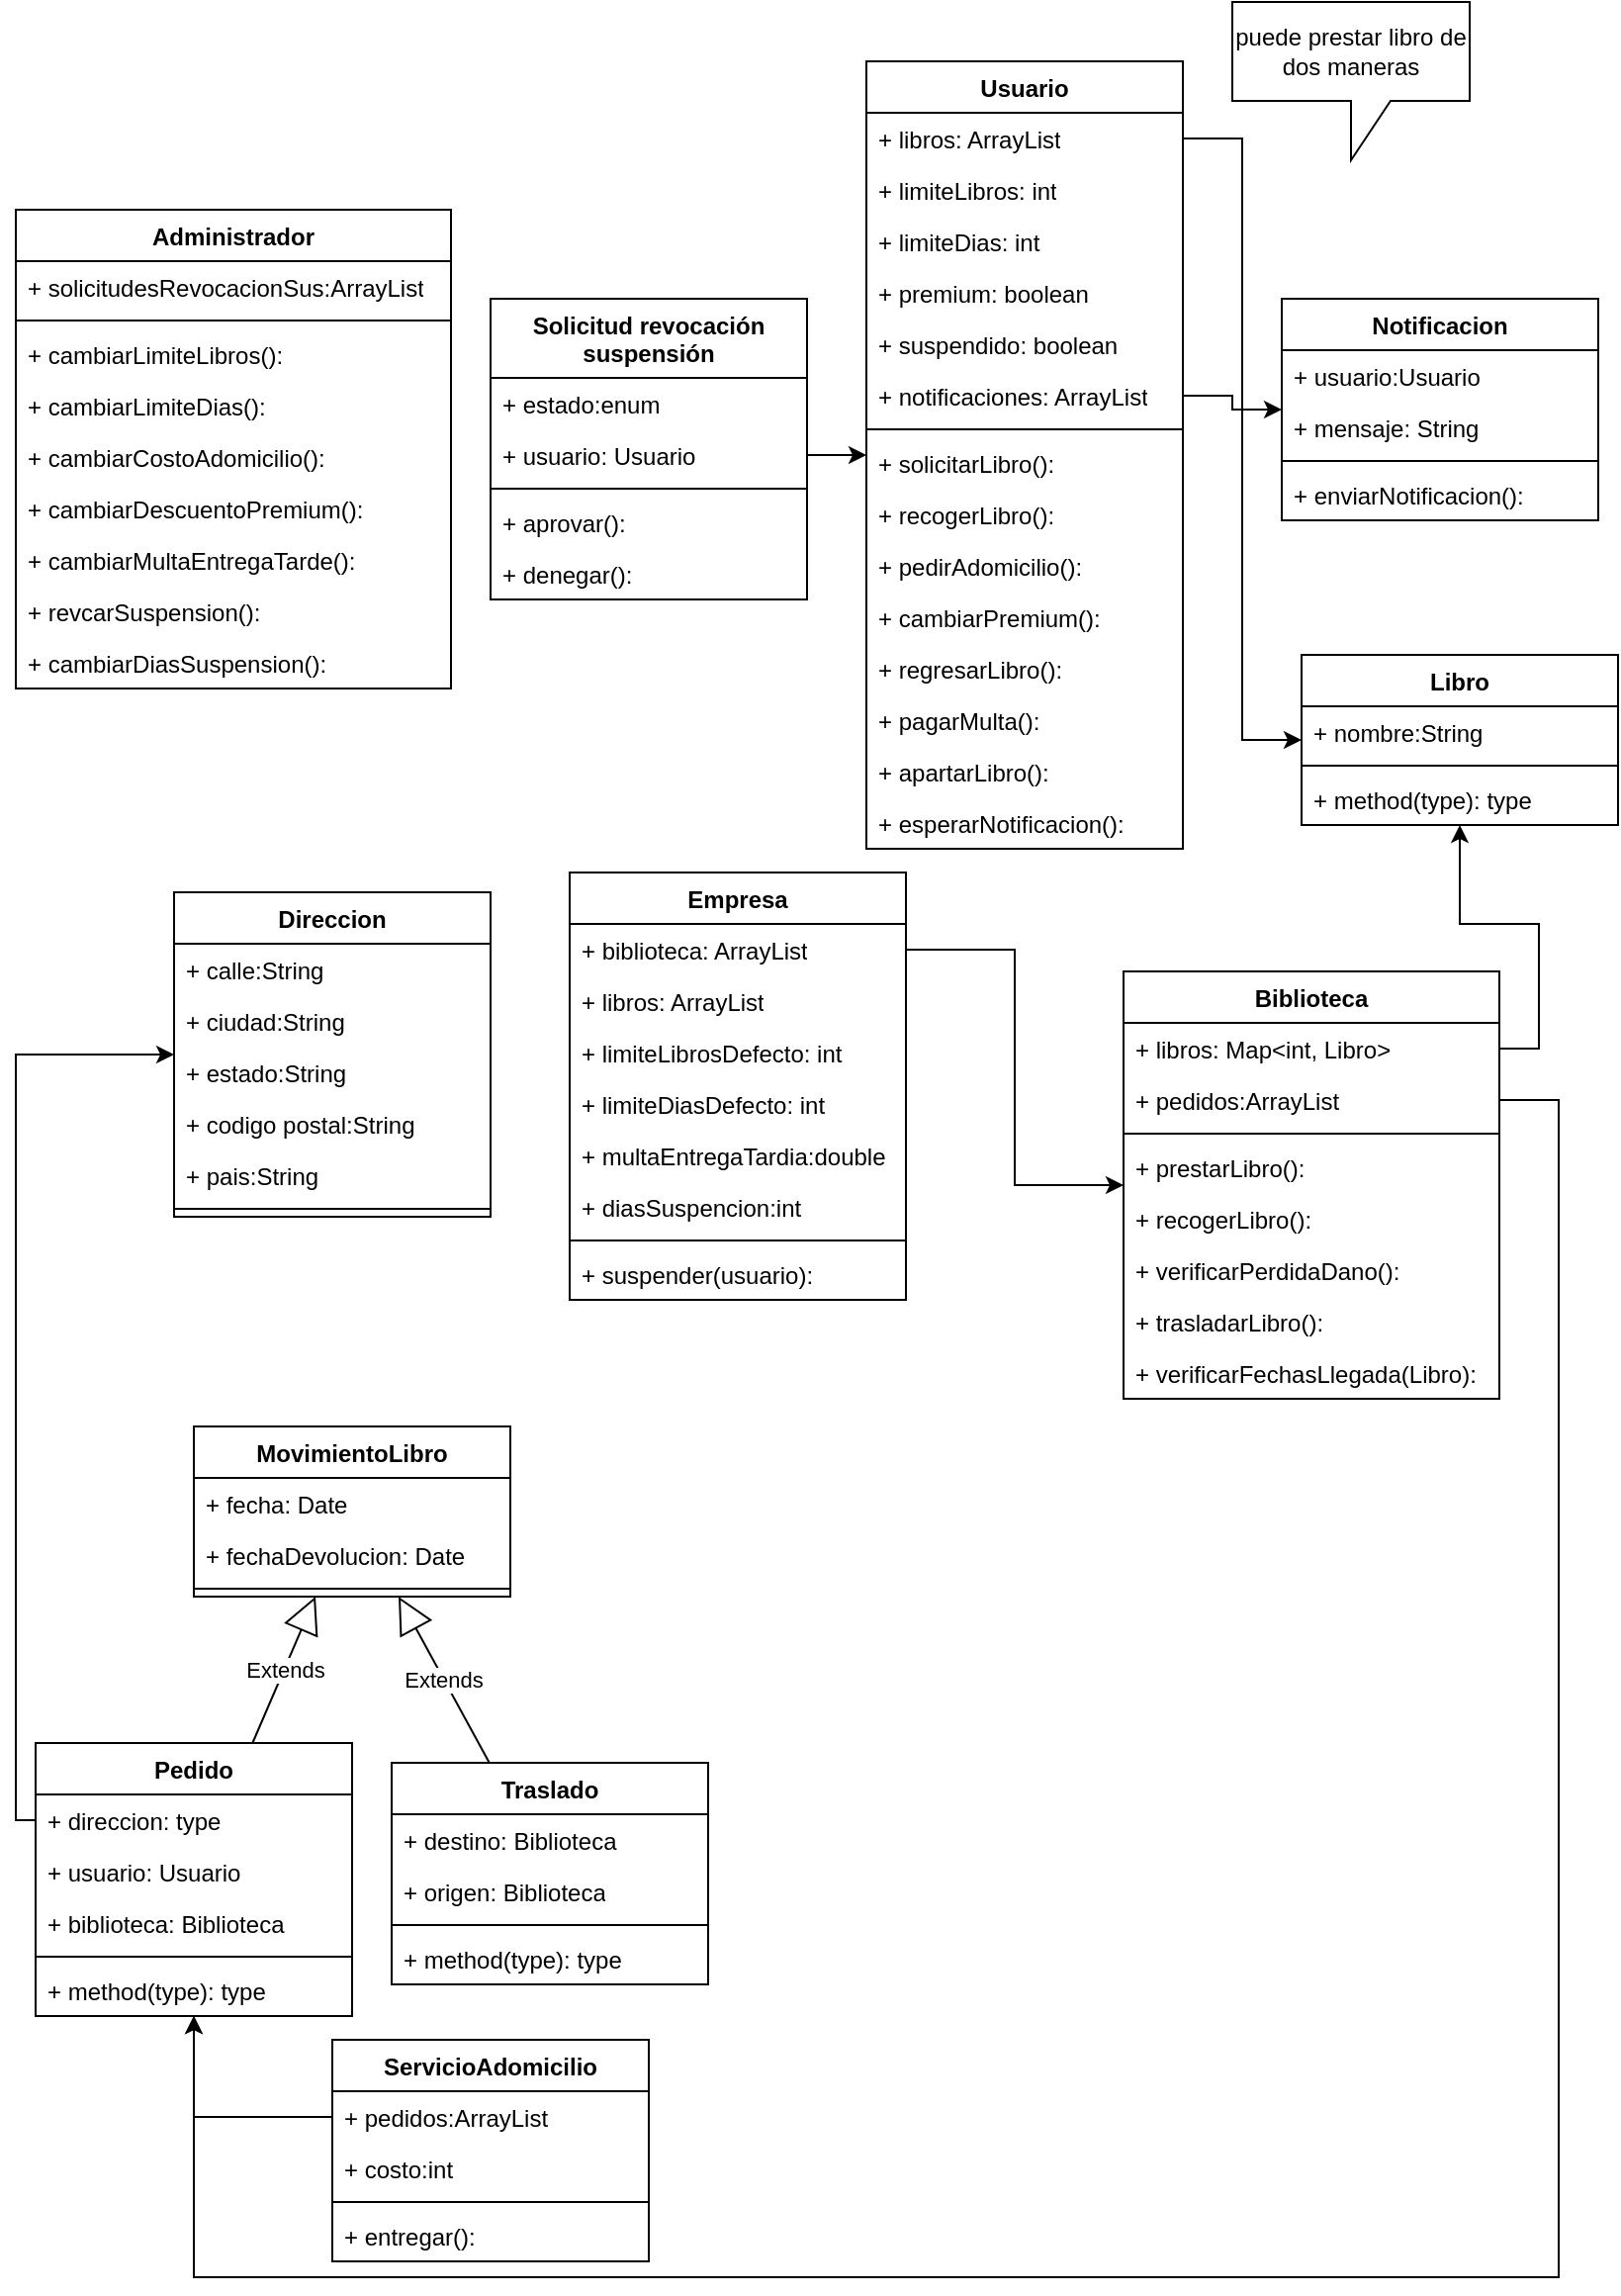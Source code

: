 <mxfile version="21.6.9">
  <diagram name="Página-1" id="fH61gIxlcZp9f36XCFdk">
    <mxGraphModel dx="1658" dy="893" grid="1" gridSize="10" guides="1" tooltips="1" connect="1" arrows="1" fold="1" page="1" pageScale="1" pageWidth="827" pageHeight="1169" math="0" shadow="0">
      <root>
        <mxCell id="0" />
        <mxCell id="1" parent="0" />
        <mxCell id="b08-fcYMN0dbl4pxWNNx-1" value="Biblioteca" style="swimlane;fontStyle=1;align=center;verticalAlign=top;childLayout=stackLayout;horizontal=1;startSize=26;horizontalStack=0;resizeParent=1;resizeParentMax=0;resizeLast=0;collapsible=1;marginBottom=0;whiteSpace=wrap;html=1;" parent="1" vertex="1">
          <mxGeometry x="570" y="500" width="190" height="216" as="geometry" />
        </mxCell>
        <mxCell id="b08-fcYMN0dbl4pxWNNx-2" value="+ libros: Map&amp;lt;int, Libro&amp;gt;" style="text;strokeColor=none;fillColor=none;align=left;verticalAlign=top;spacingLeft=4;spacingRight=4;overflow=hidden;rotatable=0;points=[[0,0.5],[1,0.5]];portConstraint=eastwest;whiteSpace=wrap;html=1;" parent="b08-fcYMN0dbl4pxWNNx-1" vertex="1">
          <mxGeometry y="26" width="190" height="26" as="geometry" />
        </mxCell>
        <mxCell id="b08-fcYMN0dbl4pxWNNx-89" value="+ pedidos:ArrayList" style="text;strokeColor=none;fillColor=none;align=left;verticalAlign=top;spacingLeft=4;spacingRight=4;overflow=hidden;rotatable=0;points=[[0,0.5],[1,0.5]];portConstraint=eastwest;whiteSpace=wrap;html=1;" parent="b08-fcYMN0dbl4pxWNNx-1" vertex="1">
          <mxGeometry y="52" width="190" height="26" as="geometry" />
        </mxCell>
        <mxCell id="b08-fcYMN0dbl4pxWNNx-3" value="" style="line;strokeWidth=1;fillColor=none;align=left;verticalAlign=middle;spacingTop=-1;spacingLeft=3;spacingRight=3;rotatable=0;labelPosition=right;points=[];portConstraint=eastwest;strokeColor=inherit;" parent="b08-fcYMN0dbl4pxWNNx-1" vertex="1">
          <mxGeometry y="78" width="190" height="8" as="geometry" />
        </mxCell>
        <mxCell id="b08-fcYMN0dbl4pxWNNx-37" value="+ prestarLibro(): " style="text;strokeColor=none;fillColor=none;align=left;verticalAlign=top;spacingLeft=4;spacingRight=4;overflow=hidden;rotatable=0;points=[[0,0.5],[1,0.5]];portConstraint=eastwest;whiteSpace=wrap;html=1;" parent="b08-fcYMN0dbl4pxWNNx-1" vertex="1">
          <mxGeometry y="86" width="190" height="26" as="geometry" />
        </mxCell>
        <mxCell id="b08-fcYMN0dbl4pxWNNx-73" value="+ recogerLibro(): " style="text;strokeColor=none;fillColor=none;align=left;verticalAlign=top;spacingLeft=4;spacingRight=4;overflow=hidden;rotatable=0;points=[[0,0.5],[1,0.5]];portConstraint=eastwest;whiteSpace=wrap;html=1;" parent="b08-fcYMN0dbl4pxWNNx-1" vertex="1">
          <mxGeometry y="112" width="190" height="26" as="geometry" />
        </mxCell>
        <mxCell id="b08-fcYMN0dbl4pxWNNx-74" value="+ verificarPerdidaDano(): " style="text;strokeColor=none;fillColor=none;align=left;verticalAlign=top;spacingLeft=4;spacingRight=4;overflow=hidden;rotatable=0;points=[[0,0.5],[1,0.5]];portConstraint=eastwest;whiteSpace=wrap;html=1;" parent="b08-fcYMN0dbl4pxWNNx-1" vertex="1">
          <mxGeometry y="138" width="190" height="26" as="geometry" />
        </mxCell>
        <mxCell id="b08-fcYMN0dbl4pxWNNx-80" value="+ trasladarLibro(): " style="text;strokeColor=none;fillColor=none;align=left;verticalAlign=top;spacingLeft=4;spacingRight=4;overflow=hidden;rotatable=0;points=[[0,0.5],[1,0.5]];portConstraint=eastwest;whiteSpace=wrap;html=1;" parent="b08-fcYMN0dbl4pxWNNx-1" vertex="1">
          <mxGeometry y="164" width="190" height="26" as="geometry" />
        </mxCell>
        <mxCell id="b08-fcYMN0dbl4pxWNNx-99" value="+ verificarFechasLlegada(Libro): " style="text;strokeColor=none;fillColor=none;align=left;verticalAlign=top;spacingLeft=4;spacingRight=4;overflow=hidden;rotatable=0;points=[[0,0.5],[1,0.5]];portConstraint=eastwest;whiteSpace=wrap;html=1;" parent="b08-fcYMN0dbl4pxWNNx-1" vertex="1">
          <mxGeometry y="190" width="190" height="26" as="geometry" />
        </mxCell>
        <mxCell id="b08-fcYMN0dbl4pxWNNx-5" value="Libro" style="swimlane;fontStyle=1;align=center;verticalAlign=top;childLayout=stackLayout;horizontal=1;startSize=26;horizontalStack=0;resizeParent=1;resizeParentMax=0;resizeLast=0;collapsible=1;marginBottom=0;whiteSpace=wrap;html=1;" parent="1" vertex="1">
          <mxGeometry x="660" y="340" width="160" height="86" as="geometry" />
        </mxCell>
        <mxCell id="b08-fcYMN0dbl4pxWNNx-6" value="+ nombre:String" style="text;strokeColor=none;fillColor=none;align=left;verticalAlign=top;spacingLeft=4;spacingRight=4;overflow=hidden;rotatable=0;points=[[0,0.5],[1,0.5]];portConstraint=eastwest;whiteSpace=wrap;html=1;" parent="b08-fcYMN0dbl4pxWNNx-5" vertex="1">
          <mxGeometry y="26" width="160" height="26" as="geometry" />
        </mxCell>
        <mxCell id="b08-fcYMN0dbl4pxWNNx-7" value="" style="line;strokeWidth=1;fillColor=none;align=left;verticalAlign=middle;spacingTop=-1;spacingLeft=3;spacingRight=3;rotatable=0;labelPosition=right;points=[];portConstraint=eastwest;strokeColor=inherit;" parent="b08-fcYMN0dbl4pxWNNx-5" vertex="1">
          <mxGeometry y="52" width="160" height="8" as="geometry" />
        </mxCell>
        <mxCell id="b08-fcYMN0dbl4pxWNNx-8" value="+ method(type): type" style="text;strokeColor=none;fillColor=none;align=left;verticalAlign=top;spacingLeft=4;spacingRight=4;overflow=hidden;rotatable=0;points=[[0,0.5],[1,0.5]];portConstraint=eastwest;whiteSpace=wrap;html=1;" parent="b08-fcYMN0dbl4pxWNNx-5" vertex="1">
          <mxGeometry y="60" width="160" height="26" as="geometry" />
        </mxCell>
        <mxCell id="b08-fcYMN0dbl4pxWNNx-9" value="Usuario" style="swimlane;fontStyle=1;align=center;verticalAlign=top;childLayout=stackLayout;horizontal=1;startSize=26;horizontalStack=0;resizeParent=1;resizeParentMax=0;resizeLast=0;collapsible=1;marginBottom=0;whiteSpace=wrap;html=1;" parent="1" vertex="1">
          <mxGeometry x="440" y="40" width="160" height="398" as="geometry" />
        </mxCell>
        <mxCell id="b08-fcYMN0dbl4pxWNNx-31" value="+ libros: ArrayList" style="text;strokeColor=none;fillColor=none;align=left;verticalAlign=top;spacingLeft=4;spacingRight=4;overflow=hidden;rotatable=0;points=[[0,0.5],[1,0.5]];portConstraint=eastwest;whiteSpace=wrap;html=1;" parent="b08-fcYMN0dbl4pxWNNx-9" vertex="1">
          <mxGeometry y="26" width="160" height="26" as="geometry" />
        </mxCell>
        <mxCell id="b08-fcYMN0dbl4pxWNNx-10" value="+ limiteLibros: int" style="text;strokeColor=none;fillColor=none;align=left;verticalAlign=top;spacingLeft=4;spacingRight=4;overflow=hidden;rotatable=0;points=[[0,0.5],[1,0.5]];portConstraint=eastwest;whiteSpace=wrap;html=1;" parent="b08-fcYMN0dbl4pxWNNx-9" vertex="1">
          <mxGeometry y="52" width="160" height="26" as="geometry" />
        </mxCell>
        <mxCell id="b08-fcYMN0dbl4pxWNNx-32" value="+ limiteDias: int" style="text;strokeColor=none;fillColor=none;align=left;verticalAlign=top;spacingLeft=4;spacingRight=4;overflow=hidden;rotatable=0;points=[[0,0.5],[1,0.5]];portConstraint=eastwest;whiteSpace=wrap;html=1;" parent="b08-fcYMN0dbl4pxWNNx-9" vertex="1">
          <mxGeometry y="78" width="160" height="26" as="geometry" />
        </mxCell>
        <mxCell id="b08-fcYMN0dbl4pxWNNx-66" value="+ premium: boolean" style="text;strokeColor=none;fillColor=none;align=left;verticalAlign=top;spacingLeft=4;spacingRight=4;overflow=hidden;rotatable=0;points=[[0,0.5],[1,0.5]];portConstraint=eastwest;whiteSpace=wrap;html=1;" parent="b08-fcYMN0dbl4pxWNNx-9" vertex="1">
          <mxGeometry y="104" width="160" height="26" as="geometry" />
        </mxCell>
        <mxCell id="b08-fcYMN0dbl4pxWNNx-77" value="+ suspendido: boolean" style="text;strokeColor=none;fillColor=none;align=left;verticalAlign=top;spacingLeft=4;spacingRight=4;overflow=hidden;rotatable=0;points=[[0,0.5],[1,0.5]];portConstraint=eastwest;whiteSpace=wrap;html=1;" parent="b08-fcYMN0dbl4pxWNNx-9" vertex="1">
          <mxGeometry y="130" width="160" height="26" as="geometry" />
        </mxCell>
        <mxCell id="b08-fcYMN0dbl4pxWNNx-115" value="+ notificaciones: ArrayList" style="text;strokeColor=none;fillColor=none;align=left;verticalAlign=top;spacingLeft=4;spacingRight=4;overflow=hidden;rotatable=0;points=[[0,0.5],[1,0.5]];portConstraint=eastwest;whiteSpace=wrap;html=1;" parent="b08-fcYMN0dbl4pxWNNx-9" vertex="1">
          <mxGeometry y="156" width="160" height="26" as="geometry" />
        </mxCell>
        <mxCell id="b08-fcYMN0dbl4pxWNNx-11" value="" style="line;strokeWidth=1;fillColor=none;align=left;verticalAlign=middle;spacingTop=-1;spacingLeft=3;spacingRight=3;rotatable=0;labelPosition=right;points=[];portConstraint=eastwest;strokeColor=inherit;" parent="b08-fcYMN0dbl4pxWNNx-9" vertex="1">
          <mxGeometry y="182" width="160" height="8" as="geometry" />
        </mxCell>
        <mxCell id="b08-fcYMN0dbl4pxWNNx-12" value="+ solicitarLibro(): " style="text;strokeColor=none;fillColor=none;align=left;verticalAlign=top;spacingLeft=4;spacingRight=4;overflow=hidden;rotatable=0;points=[[0,0.5],[1,0.5]];portConstraint=eastwest;whiteSpace=wrap;html=1;" parent="b08-fcYMN0dbl4pxWNNx-9" vertex="1">
          <mxGeometry y="190" width="160" height="26" as="geometry" />
        </mxCell>
        <mxCell id="b08-fcYMN0dbl4pxWNNx-46" value="+ recogerLibro(): " style="text;strokeColor=none;fillColor=none;align=left;verticalAlign=top;spacingLeft=4;spacingRight=4;overflow=hidden;rotatable=0;points=[[0,0.5],[1,0.5]];portConstraint=eastwest;whiteSpace=wrap;html=1;" parent="b08-fcYMN0dbl4pxWNNx-9" vertex="1">
          <mxGeometry y="216" width="160" height="26" as="geometry" />
        </mxCell>
        <mxCell id="b08-fcYMN0dbl4pxWNNx-65" value="+ pedirAdomicilio(): " style="text;strokeColor=none;fillColor=none;align=left;verticalAlign=top;spacingLeft=4;spacingRight=4;overflow=hidden;rotatable=0;points=[[0,0.5],[1,0.5]];portConstraint=eastwest;whiteSpace=wrap;html=1;" parent="b08-fcYMN0dbl4pxWNNx-9" vertex="1">
          <mxGeometry y="242" width="160" height="26" as="geometry" />
        </mxCell>
        <mxCell id="b08-fcYMN0dbl4pxWNNx-47" value="+ cambiarPremium(): " style="text;strokeColor=none;fillColor=none;align=left;verticalAlign=top;spacingLeft=4;spacingRight=4;overflow=hidden;rotatable=0;points=[[0,0.5],[1,0.5]];portConstraint=eastwest;whiteSpace=wrap;html=1;" parent="b08-fcYMN0dbl4pxWNNx-9" vertex="1">
          <mxGeometry y="268" width="160" height="26" as="geometry" />
        </mxCell>
        <mxCell id="b08-fcYMN0dbl4pxWNNx-70" value="+ regresarLibro(): " style="text;strokeColor=none;fillColor=none;align=left;verticalAlign=top;spacingLeft=4;spacingRight=4;overflow=hidden;rotatable=0;points=[[0,0.5],[1,0.5]];portConstraint=eastwest;whiteSpace=wrap;html=1;" parent="b08-fcYMN0dbl4pxWNNx-9" vertex="1">
          <mxGeometry y="294" width="160" height="26" as="geometry" />
        </mxCell>
        <mxCell id="b08-fcYMN0dbl4pxWNNx-69" value="+ pagarMulta(): " style="text;strokeColor=none;fillColor=none;align=left;verticalAlign=top;spacingLeft=4;spacingRight=4;overflow=hidden;rotatable=0;points=[[0,0.5],[1,0.5]];portConstraint=eastwest;whiteSpace=wrap;html=1;" parent="b08-fcYMN0dbl4pxWNNx-9" vertex="1">
          <mxGeometry y="320" width="160" height="26" as="geometry" />
        </mxCell>
        <mxCell id="b08-fcYMN0dbl4pxWNNx-116" value="+ apartarLibro(): " style="text;strokeColor=none;fillColor=none;align=left;verticalAlign=top;spacingLeft=4;spacingRight=4;overflow=hidden;rotatable=0;points=[[0,0.5],[1,0.5]];portConstraint=eastwest;whiteSpace=wrap;html=1;" parent="b08-fcYMN0dbl4pxWNNx-9" vertex="1">
          <mxGeometry y="346" width="160" height="26" as="geometry" />
        </mxCell>
        <mxCell id="b08-fcYMN0dbl4pxWNNx-109" value="+ esperarNotificacion(): " style="text;strokeColor=none;fillColor=none;align=left;verticalAlign=top;spacingLeft=4;spacingRight=4;overflow=hidden;rotatable=0;points=[[0,0.5],[1,0.5]];portConstraint=eastwest;whiteSpace=wrap;html=1;" parent="b08-fcYMN0dbl4pxWNNx-9" vertex="1">
          <mxGeometry y="372" width="160" height="26" as="geometry" />
        </mxCell>
        <mxCell id="b08-fcYMN0dbl4pxWNNx-13" value="Administrador" style="swimlane;fontStyle=1;align=center;verticalAlign=top;childLayout=stackLayout;horizontal=1;startSize=26;horizontalStack=0;resizeParent=1;resizeParentMax=0;resizeLast=0;collapsible=1;marginBottom=0;whiteSpace=wrap;html=1;" parent="1" vertex="1">
          <mxGeometry x="10" y="115" width="220" height="242" as="geometry" />
        </mxCell>
        <mxCell id="b08-fcYMN0dbl4pxWNNx-14" value="+ solicitudesRevocacionSus:ArrayList" style="text;strokeColor=none;fillColor=none;align=left;verticalAlign=top;spacingLeft=4;spacingRight=4;overflow=hidden;rotatable=0;points=[[0,0.5],[1,0.5]];portConstraint=eastwest;whiteSpace=wrap;html=1;" parent="b08-fcYMN0dbl4pxWNNx-13" vertex="1">
          <mxGeometry y="26" width="220" height="26" as="geometry" />
        </mxCell>
        <mxCell id="b08-fcYMN0dbl4pxWNNx-15" value="" style="line;strokeWidth=1;fillColor=none;align=left;verticalAlign=middle;spacingTop=-1;spacingLeft=3;spacingRight=3;rotatable=0;labelPosition=right;points=[];portConstraint=eastwest;strokeColor=inherit;" parent="b08-fcYMN0dbl4pxWNNx-13" vertex="1">
          <mxGeometry y="52" width="220" height="8" as="geometry" />
        </mxCell>
        <mxCell id="b08-fcYMN0dbl4pxWNNx-33" value="+ cambiarLimiteLibros(): " style="text;strokeColor=none;fillColor=none;align=left;verticalAlign=top;spacingLeft=4;spacingRight=4;overflow=hidden;rotatable=0;points=[[0,0.5],[1,0.5]];portConstraint=eastwest;whiteSpace=wrap;html=1;" parent="b08-fcYMN0dbl4pxWNNx-13" vertex="1">
          <mxGeometry y="60" width="220" height="26" as="geometry" />
        </mxCell>
        <mxCell id="b08-fcYMN0dbl4pxWNNx-67" value="+ cambiarLimiteDias(): " style="text;strokeColor=none;fillColor=none;align=left;verticalAlign=top;spacingLeft=4;spacingRight=4;overflow=hidden;rotatable=0;points=[[0,0.5],[1,0.5]];portConstraint=eastwest;whiteSpace=wrap;html=1;" parent="b08-fcYMN0dbl4pxWNNx-13" vertex="1">
          <mxGeometry y="86" width="220" height="26" as="geometry" />
        </mxCell>
        <mxCell id="b08-fcYMN0dbl4pxWNNx-68" value="+ cambiarCostoAdomicilio(): " style="text;strokeColor=none;fillColor=none;align=left;verticalAlign=top;spacingLeft=4;spacingRight=4;overflow=hidden;rotatable=0;points=[[0,0.5],[1,0.5]];portConstraint=eastwest;whiteSpace=wrap;html=1;" parent="b08-fcYMN0dbl4pxWNNx-13" vertex="1">
          <mxGeometry y="112" width="220" height="26" as="geometry" />
        </mxCell>
        <mxCell id="b08-fcYMN0dbl4pxWNNx-72" value="+ cambiarDescuentoPremium(): " style="text;strokeColor=none;fillColor=none;align=left;verticalAlign=top;spacingLeft=4;spacingRight=4;overflow=hidden;rotatable=0;points=[[0,0.5],[1,0.5]];portConstraint=eastwest;whiteSpace=wrap;html=1;" parent="b08-fcYMN0dbl4pxWNNx-13" vertex="1">
          <mxGeometry y="138" width="220" height="26" as="geometry" />
        </mxCell>
        <mxCell id="b08-fcYMN0dbl4pxWNNx-16" value="+ cambiarMultaEntregaTarde(): " style="text;strokeColor=none;fillColor=none;align=left;verticalAlign=top;spacingLeft=4;spacingRight=4;overflow=hidden;rotatable=0;points=[[0,0.5],[1,0.5]];portConstraint=eastwest;whiteSpace=wrap;html=1;" parent="b08-fcYMN0dbl4pxWNNx-13" vertex="1">
          <mxGeometry y="164" width="220" height="26" as="geometry" />
        </mxCell>
        <mxCell id="b08-fcYMN0dbl4pxWNNx-79" value="+ revcarSuspension(): " style="text;strokeColor=none;fillColor=none;align=left;verticalAlign=top;spacingLeft=4;spacingRight=4;overflow=hidden;rotatable=0;points=[[0,0.5],[1,0.5]];portConstraint=eastwest;whiteSpace=wrap;html=1;" parent="b08-fcYMN0dbl4pxWNNx-13" vertex="1">
          <mxGeometry y="190" width="220" height="26" as="geometry" />
        </mxCell>
        <mxCell id="b08-fcYMN0dbl4pxWNNx-78" value="+ cambiarDiasSuspension(): " style="text;strokeColor=none;fillColor=none;align=left;verticalAlign=top;spacingLeft=4;spacingRight=4;overflow=hidden;rotatable=0;points=[[0,0.5],[1,0.5]];portConstraint=eastwest;whiteSpace=wrap;html=1;" parent="b08-fcYMN0dbl4pxWNNx-13" vertex="1">
          <mxGeometry y="216" width="220" height="26" as="geometry" />
        </mxCell>
        <mxCell id="b08-fcYMN0dbl4pxWNNx-17" value="Solicitud revocación suspensión" style="swimlane;fontStyle=1;align=center;verticalAlign=top;childLayout=stackLayout;horizontal=1;startSize=40;horizontalStack=0;resizeParent=1;resizeParentMax=0;resizeLast=0;collapsible=1;marginBottom=0;whiteSpace=wrap;html=1;" parent="1" vertex="1">
          <mxGeometry x="250" y="160" width="160" height="152" as="geometry" />
        </mxCell>
        <mxCell id="b08-fcYMN0dbl4pxWNNx-18" value="+ estado:enum" style="text;strokeColor=none;fillColor=none;align=left;verticalAlign=top;spacingLeft=4;spacingRight=4;overflow=hidden;rotatable=0;points=[[0,0.5],[1,0.5]];portConstraint=eastwest;whiteSpace=wrap;html=1;" parent="b08-fcYMN0dbl4pxWNNx-17" vertex="1">
          <mxGeometry y="40" width="160" height="26" as="geometry" />
        </mxCell>
        <mxCell id="b08-fcYMN0dbl4pxWNNx-85" value="+ usuario: Usuario" style="text;strokeColor=none;fillColor=none;align=left;verticalAlign=top;spacingLeft=4;spacingRight=4;overflow=hidden;rotatable=0;points=[[0,0.5],[1,0.5]];portConstraint=eastwest;whiteSpace=wrap;html=1;" parent="b08-fcYMN0dbl4pxWNNx-17" vertex="1">
          <mxGeometry y="66" width="160" height="26" as="geometry" />
        </mxCell>
        <mxCell id="b08-fcYMN0dbl4pxWNNx-19" value="" style="line;strokeWidth=1;fillColor=none;align=left;verticalAlign=middle;spacingTop=-1;spacingLeft=3;spacingRight=3;rotatable=0;labelPosition=right;points=[];portConstraint=eastwest;strokeColor=inherit;" parent="b08-fcYMN0dbl4pxWNNx-17" vertex="1">
          <mxGeometry y="92" width="160" height="8" as="geometry" />
        </mxCell>
        <mxCell id="b08-fcYMN0dbl4pxWNNx-84" value="+ aprovar(): " style="text;strokeColor=none;fillColor=none;align=left;verticalAlign=top;spacingLeft=4;spacingRight=4;overflow=hidden;rotatable=0;points=[[0,0.5],[1,0.5]];portConstraint=eastwest;whiteSpace=wrap;html=1;" parent="b08-fcYMN0dbl4pxWNNx-17" vertex="1">
          <mxGeometry y="100" width="160" height="26" as="geometry" />
        </mxCell>
        <mxCell id="b08-fcYMN0dbl4pxWNNx-20" value="+ denegar(): " style="text;strokeColor=none;fillColor=none;align=left;verticalAlign=top;spacingLeft=4;spacingRight=4;overflow=hidden;rotatable=0;points=[[0,0.5],[1,0.5]];portConstraint=eastwest;whiteSpace=wrap;html=1;" parent="b08-fcYMN0dbl4pxWNNx-17" vertex="1">
          <mxGeometry y="126" width="160" height="26" as="geometry" />
        </mxCell>
        <mxCell id="b08-fcYMN0dbl4pxWNNx-21" value="Empresa" style="swimlane;fontStyle=1;align=center;verticalAlign=top;childLayout=stackLayout;horizontal=1;startSize=26;horizontalStack=0;resizeParent=1;resizeParentMax=0;resizeLast=0;collapsible=1;marginBottom=0;whiteSpace=wrap;html=1;" parent="1" vertex="1">
          <mxGeometry x="290" y="450" width="170" height="216" as="geometry" />
        </mxCell>
        <mxCell id="b08-fcYMN0dbl4pxWNNx-22" value="+ biblioteca: ArrayList" style="text;strokeColor=none;fillColor=none;align=left;verticalAlign=top;spacingLeft=4;spacingRight=4;overflow=hidden;rotatable=0;points=[[0,0.5],[1,0.5]];portConstraint=eastwest;whiteSpace=wrap;html=1;" parent="b08-fcYMN0dbl4pxWNNx-21" vertex="1">
          <mxGeometry y="26" width="170" height="26" as="geometry" />
        </mxCell>
        <mxCell id="b08-fcYMN0dbl4pxWNNx-25" value="+ libros: ArrayList" style="text;strokeColor=none;fillColor=none;align=left;verticalAlign=top;spacingLeft=4;spacingRight=4;overflow=hidden;rotatable=0;points=[[0,0.5],[1,0.5]];portConstraint=eastwest;whiteSpace=wrap;html=1;" parent="b08-fcYMN0dbl4pxWNNx-21" vertex="1">
          <mxGeometry y="52" width="170" height="26" as="geometry" />
        </mxCell>
        <mxCell id="b08-fcYMN0dbl4pxWNNx-34" value="+ limiteLibrosDefecto: int" style="text;strokeColor=none;fillColor=none;align=left;verticalAlign=top;spacingLeft=4;spacingRight=4;overflow=hidden;rotatable=0;points=[[0,0.5],[1,0.5]];portConstraint=eastwest;whiteSpace=wrap;html=1;" parent="b08-fcYMN0dbl4pxWNNx-21" vertex="1">
          <mxGeometry y="78" width="170" height="26" as="geometry" />
        </mxCell>
        <mxCell id="b08-fcYMN0dbl4pxWNNx-35" value="+ limiteDiasDefecto: int" style="text;strokeColor=none;fillColor=none;align=left;verticalAlign=top;spacingLeft=4;spacingRight=4;overflow=hidden;rotatable=0;points=[[0,0.5],[1,0.5]];portConstraint=eastwest;whiteSpace=wrap;html=1;" parent="b08-fcYMN0dbl4pxWNNx-21" vertex="1">
          <mxGeometry y="104" width="170" height="26" as="geometry" />
        </mxCell>
        <mxCell id="b08-fcYMN0dbl4pxWNNx-71" value="+ multaEntregaTardia:double" style="text;strokeColor=none;fillColor=none;align=left;verticalAlign=top;spacingLeft=4;spacingRight=4;overflow=hidden;rotatable=0;points=[[0,0.5],[1,0.5]];portConstraint=eastwest;whiteSpace=wrap;html=1;" parent="b08-fcYMN0dbl4pxWNNx-21" vertex="1">
          <mxGeometry y="130" width="170" height="26" as="geometry" />
        </mxCell>
        <mxCell id="b08-fcYMN0dbl4pxWNNx-75" value="+ diasSuspencion:int" style="text;strokeColor=none;fillColor=none;align=left;verticalAlign=top;spacingLeft=4;spacingRight=4;overflow=hidden;rotatable=0;points=[[0,0.5],[1,0.5]];portConstraint=eastwest;whiteSpace=wrap;html=1;" parent="b08-fcYMN0dbl4pxWNNx-21" vertex="1">
          <mxGeometry y="156" width="170" height="26" as="geometry" />
        </mxCell>
        <mxCell id="b08-fcYMN0dbl4pxWNNx-23" value="" style="line;strokeWidth=1;fillColor=none;align=left;verticalAlign=middle;spacingTop=-1;spacingLeft=3;spacingRight=3;rotatable=0;labelPosition=right;points=[];portConstraint=eastwest;strokeColor=inherit;" parent="b08-fcYMN0dbl4pxWNNx-21" vertex="1">
          <mxGeometry y="182" width="170" height="8" as="geometry" />
        </mxCell>
        <mxCell id="b08-fcYMN0dbl4pxWNNx-24" value="+ suspender(usuario): " style="text;strokeColor=none;fillColor=none;align=left;verticalAlign=top;spacingLeft=4;spacingRight=4;overflow=hidden;rotatable=0;points=[[0,0.5],[1,0.5]];portConstraint=eastwest;whiteSpace=wrap;html=1;" parent="b08-fcYMN0dbl4pxWNNx-21" vertex="1">
          <mxGeometry y="190" width="170" height="26" as="geometry" />
        </mxCell>
        <mxCell id="b08-fcYMN0dbl4pxWNNx-27" value="&lt;div&gt;puede prestar libro de dos maneras&lt;/div&gt;" style="shape=callout;whiteSpace=wrap;html=1;perimeter=calloutPerimeter;" parent="1" vertex="1">
          <mxGeometry x="625" y="10" width="120" height="80" as="geometry" />
        </mxCell>
        <mxCell id="b08-fcYMN0dbl4pxWNNx-38" value="Direccion" style="swimlane;fontStyle=1;align=center;verticalAlign=top;childLayout=stackLayout;horizontal=1;startSize=26;horizontalStack=0;resizeParent=1;resizeParentMax=0;resizeLast=0;collapsible=1;marginBottom=0;whiteSpace=wrap;html=1;" parent="1" vertex="1">
          <mxGeometry x="90" y="460" width="160" height="164" as="geometry" />
        </mxCell>
        <mxCell id="b08-fcYMN0dbl4pxWNNx-39" value="+ calle:String" style="text;strokeColor=none;fillColor=none;align=left;verticalAlign=top;spacingLeft=4;spacingRight=4;overflow=hidden;rotatable=0;points=[[0,0.5],[1,0.5]];portConstraint=eastwest;whiteSpace=wrap;html=1;" parent="b08-fcYMN0dbl4pxWNNx-38" vertex="1">
          <mxGeometry y="26" width="160" height="26" as="geometry" />
        </mxCell>
        <mxCell id="b08-fcYMN0dbl4pxWNNx-42" value="+ ciudad:String" style="text;strokeColor=none;fillColor=none;align=left;verticalAlign=top;spacingLeft=4;spacingRight=4;overflow=hidden;rotatable=0;points=[[0,0.5],[1,0.5]];portConstraint=eastwest;whiteSpace=wrap;html=1;" parent="b08-fcYMN0dbl4pxWNNx-38" vertex="1">
          <mxGeometry y="52" width="160" height="26" as="geometry" />
        </mxCell>
        <mxCell id="b08-fcYMN0dbl4pxWNNx-44" value="+ estado:String" style="text;strokeColor=none;fillColor=none;align=left;verticalAlign=top;spacingLeft=4;spacingRight=4;overflow=hidden;rotatable=0;points=[[0,0.5],[1,0.5]];portConstraint=eastwest;whiteSpace=wrap;html=1;" parent="b08-fcYMN0dbl4pxWNNx-38" vertex="1">
          <mxGeometry y="78" width="160" height="26" as="geometry" />
        </mxCell>
        <mxCell id="b08-fcYMN0dbl4pxWNNx-43" value="+ codigo postal:String" style="text;strokeColor=none;fillColor=none;align=left;verticalAlign=top;spacingLeft=4;spacingRight=4;overflow=hidden;rotatable=0;points=[[0,0.5],[1,0.5]];portConstraint=eastwest;whiteSpace=wrap;html=1;" parent="b08-fcYMN0dbl4pxWNNx-38" vertex="1">
          <mxGeometry y="104" width="160" height="26" as="geometry" />
        </mxCell>
        <mxCell id="b08-fcYMN0dbl4pxWNNx-45" value="+ pais:String" style="text;strokeColor=none;fillColor=none;align=left;verticalAlign=top;spacingLeft=4;spacingRight=4;overflow=hidden;rotatable=0;points=[[0,0.5],[1,0.5]];portConstraint=eastwest;whiteSpace=wrap;html=1;" parent="b08-fcYMN0dbl4pxWNNx-38" vertex="1">
          <mxGeometry y="130" width="160" height="26" as="geometry" />
        </mxCell>
        <mxCell id="b08-fcYMN0dbl4pxWNNx-40" value="" style="line;strokeWidth=1;fillColor=none;align=left;verticalAlign=middle;spacingTop=-1;spacingLeft=3;spacingRight=3;rotatable=0;labelPosition=right;points=[];portConstraint=eastwest;strokeColor=inherit;" parent="b08-fcYMN0dbl4pxWNNx-38" vertex="1">
          <mxGeometry y="156" width="160" height="8" as="geometry" />
        </mxCell>
        <mxCell id="b08-fcYMN0dbl4pxWNNx-48" value="ServicioAdomicilio" style="swimlane;fontStyle=1;align=center;verticalAlign=top;childLayout=stackLayout;horizontal=1;startSize=26;horizontalStack=0;resizeParent=1;resizeParentMax=0;resizeLast=0;collapsible=1;marginBottom=0;whiteSpace=wrap;html=1;" parent="1" vertex="1">
          <mxGeometry x="170" y="1040" width="160" height="112" as="geometry" />
        </mxCell>
        <mxCell id="b08-fcYMN0dbl4pxWNNx-49" value="+ pedidos:ArrayList" style="text;strokeColor=none;fillColor=none;align=left;verticalAlign=top;spacingLeft=4;spacingRight=4;overflow=hidden;rotatable=0;points=[[0,0.5],[1,0.5]];portConstraint=eastwest;whiteSpace=wrap;html=1;" parent="b08-fcYMN0dbl4pxWNNx-48" vertex="1">
          <mxGeometry y="26" width="160" height="26" as="geometry" />
        </mxCell>
        <mxCell id="b08-fcYMN0dbl4pxWNNx-56" value="+ costo:int" style="text;strokeColor=none;fillColor=none;align=left;verticalAlign=top;spacingLeft=4;spacingRight=4;overflow=hidden;rotatable=0;points=[[0,0.5],[1,0.5]];portConstraint=eastwest;whiteSpace=wrap;html=1;" parent="b08-fcYMN0dbl4pxWNNx-48" vertex="1">
          <mxGeometry y="52" width="160" height="26" as="geometry" />
        </mxCell>
        <mxCell id="b08-fcYMN0dbl4pxWNNx-50" value="" style="line;strokeWidth=1;fillColor=none;align=left;verticalAlign=middle;spacingTop=-1;spacingLeft=3;spacingRight=3;rotatable=0;labelPosition=right;points=[];portConstraint=eastwest;strokeColor=inherit;" parent="b08-fcYMN0dbl4pxWNNx-48" vertex="1">
          <mxGeometry y="78" width="160" height="8" as="geometry" />
        </mxCell>
        <mxCell id="b08-fcYMN0dbl4pxWNNx-4" value="+ entregar(): " style="text;strokeColor=none;fillColor=none;align=left;verticalAlign=top;spacingLeft=4;spacingRight=4;overflow=hidden;rotatable=0;points=[[0,0.5],[1,0.5]];portConstraint=eastwest;whiteSpace=wrap;html=1;" parent="b08-fcYMN0dbl4pxWNNx-48" vertex="1">
          <mxGeometry y="86" width="160" height="26" as="geometry" />
        </mxCell>
        <mxCell id="b08-fcYMN0dbl4pxWNNx-52" value="Pedido" style="swimlane;fontStyle=1;align=center;verticalAlign=top;childLayout=stackLayout;horizontal=1;startSize=26;horizontalStack=0;resizeParent=1;resizeParentMax=0;resizeLast=0;collapsible=1;marginBottom=0;whiteSpace=wrap;html=1;" parent="1" vertex="1">
          <mxGeometry x="20" y="890" width="160" height="138" as="geometry" />
        </mxCell>
        <mxCell id="b08-fcYMN0dbl4pxWNNx-53" value="+ direccion: type" style="text;strokeColor=none;fillColor=none;align=left;verticalAlign=top;spacingLeft=4;spacingRight=4;overflow=hidden;rotatable=0;points=[[0,0.5],[1,0.5]];portConstraint=eastwest;whiteSpace=wrap;html=1;" parent="b08-fcYMN0dbl4pxWNNx-52" vertex="1">
          <mxGeometry y="26" width="160" height="26" as="geometry" />
        </mxCell>
        <mxCell id="b08-fcYMN0dbl4pxWNNx-82" value="+ usuario: Usuario " style="text;strokeColor=none;fillColor=none;align=left;verticalAlign=top;spacingLeft=4;spacingRight=4;overflow=hidden;rotatable=0;points=[[0,0.5],[1,0.5]];portConstraint=eastwest;whiteSpace=wrap;html=1;" parent="b08-fcYMN0dbl4pxWNNx-52" vertex="1">
          <mxGeometry y="52" width="160" height="26" as="geometry" />
        </mxCell>
        <mxCell id="b08-fcYMN0dbl4pxWNNx-83" value="+ biblioteca: Biblioteca " style="text;strokeColor=none;fillColor=none;align=left;verticalAlign=top;spacingLeft=4;spacingRight=4;overflow=hidden;rotatable=0;points=[[0,0.5],[1,0.5]];portConstraint=eastwest;whiteSpace=wrap;html=1;" parent="b08-fcYMN0dbl4pxWNNx-52" vertex="1">
          <mxGeometry y="78" width="160" height="26" as="geometry" />
        </mxCell>
        <mxCell id="b08-fcYMN0dbl4pxWNNx-54" value="" style="line;strokeWidth=1;fillColor=none;align=left;verticalAlign=middle;spacingTop=-1;spacingLeft=3;spacingRight=3;rotatable=0;labelPosition=right;points=[];portConstraint=eastwest;strokeColor=inherit;" parent="b08-fcYMN0dbl4pxWNNx-52" vertex="1">
          <mxGeometry y="104" width="160" height="8" as="geometry" />
        </mxCell>
        <mxCell id="b08-fcYMN0dbl4pxWNNx-55" value="+ method(type): type" style="text;strokeColor=none;fillColor=none;align=left;verticalAlign=top;spacingLeft=4;spacingRight=4;overflow=hidden;rotatable=0;points=[[0,0.5],[1,0.5]];portConstraint=eastwest;whiteSpace=wrap;html=1;" parent="b08-fcYMN0dbl4pxWNNx-52" vertex="1">
          <mxGeometry y="112" width="160" height="26" as="geometry" />
        </mxCell>
        <mxCell id="b08-fcYMN0dbl4pxWNNx-90" value="Traslado" style="swimlane;fontStyle=1;align=center;verticalAlign=top;childLayout=stackLayout;horizontal=1;startSize=26;horizontalStack=0;resizeParent=1;resizeParentMax=0;resizeLast=0;collapsible=1;marginBottom=0;whiteSpace=wrap;html=1;" parent="1" vertex="1">
          <mxGeometry x="200" y="900" width="160" height="112" as="geometry" />
        </mxCell>
        <mxCell id="b08-fcYMN0dbl4pxWNNx-95" value="+ destino: Biblioteca " style="text;strokeColor=none;fillColor=none;align=left;verticalAlign=top;spacingLeft=4;spacingRight=4;overflow=hidden;rotatable=0;points=[[0,0.5],[1,0.5]];portConstraint=eastwest;whiteSpace=wrap;html=1;" parent="b08-fcYMN0dbl4pxWNNx-90" vertex="1">
          <mxGeometry y="26" width="160" height="26" as="geometry" />
        </mxCell>
        <mxCell id="b08-fcYMN0dbl4pxWNNx-98" value="+ origen: Biblioteca " style="text;strokeColor=none;fillColor=none;align=left;verticalAlign=top;spacingLeft=4;spacingRight=4;overflow=hidden;rotatable=0;points=[[0,0.5],[1,0.5]];portConstraint=eastwest;whiteSpace=wrap;html=1;" parent="b08-fcYMN0dbl4pxWNNx-90" vertex="1">
          <mxGeometry y="52" width="160" height="26" as="geometry" />
        </mxCell>
        <mxCell id="b08-fcYMN0dbl4pxWNNx-96" value="" style="line;strokeWidth=1;fillColor=none;align=left;verticalAlign=middle;spacingTop=-1;spacingLeft=3;spacingRight=3;rotatable=0;labelPosition=right;points=[];portConstraint=eastwest;strokeColor=inherit;" parent="b08-fcYMN0dbl4pxWNNx-90" vertex="1">
          <mxGeometry y="78" width="160" height="8" as="geometry" />
        </mxCell>
        <mxCell id="b08-fcYMN0dbl4pxWNNx-97" value="+ method(type): type" style="text;strokeColor=none;fillColor=none;align=left;verticalAlign=top;spacingLeft=4;spacingRight=4;overflow=hidden;rotatable=0;points=[[0,0.5],[1,0.5]];portConstraint=eastwest;whiteSpace=wrap;html=1;" parent="b08-fcYMN0dbl4pxWNNx-90" vertex="1">
          <mxGeometry y="86" width="160" height="26" as="geometry" />
        </mxCell>
        <mxCell id="b08-fcYMN0dbl4pxWNNx-101" value="MovimientoLibro" style="swimlane;fontStyle=1;align=center;verticalAlign=top;childLayout=stackLayout;horizontal=1;startSize=26;horizontalStack=0;resizeParent=1;resizeParentMax=0;resizeLast=0;collapsible=1;marginBottom=0;whiteSpace=wrap;html=1;" parent="1" vertex="1">
          <mxGeometry x="100" y="730" width="160" height="86" as="geometry" />
        </mxCell>
        <mxCell id="b08-fcYMN0dbl4pxWNNx-105" value="+ fecha: Date " style="text;strokeColor=none;fillColor=none;align=left;verticalAlign=top;spacingLeft=4;spacingRight=4;overflow=hidden;rotatable=0;points=[[0,0.5],[1,0.5]];portConstraint=eastwest;whiteSpace=wrap;html=1;" parent="b08-fcYMN0dbl4pxWNNx-101" vertex="1">
          <mxGeometry y="26" width="160" height="26" as="geometry" />
        </mxCell>
        <mxCell id="b08-fcYMN0dbl4pxWNNx-106" value="+ fechaDevolucion: Date " style="text;strokeColor=none;fillColor=none;align=left;verticalAlign=top;spacingLeft=4;spacingRight=4;overflow=hidden;rotatable=0;points=[[0,0.5],[1,0.5]];portConstraint=eastwest;whiteSpace=wrap;html=1;" parent="b08-fcYMN0dbl4pxWNNx-101" vertex="1">
          <mxGeometry y="52" width="160" height="26" as="geometry" />
        </mxCell>
        <mxCell id="b08-fcYMN0dbl4pxWNNx-103" value="" style="line;strokeWidth=1;fillColor=none;align=left;verticalAlign=middle;spacingTop=-1;spacingLeft=3;spacingRight=3;rotatable=0;labelPosition=right;points=[];portConstraint=eastwest;strokeColor=inherit;" parent="b08-fcYMN0dbl4pxWNNx-101" vertex="1">
          <mxGeometry y="78" width="160" height="8" as="geometry" />
        </mxCell>
        <mxCell id="b08-fcYMN0dbl4pxWNNx-107" value="Extends" style="endArrow=block;endSize=16;endFill=0;html=1;rounded=0;" parent="1" source="b08-fcYMN0dbl4pxWNNx-90" target="b08-fcYMN0dbl4pxWNNx-101" edge="1">
          <mxGeometry width="160" relative="1" as="geometry">
            <mxPoint x="300" y="740" as="sourcePoint" />
            <mxPoint x="460" y="740" as="targetPoint" />
          </mxGeometry>
        </mxCell>
        <mxCell id="b08-fcYMN0dbl4pxWNNx-108" value="Extends" style="endArrow=block;endSize=16;endFill=0;html=1;rounded=0;" parent="1" source="b08-fcYMN0dbl4pxWNNx-52" target="b08-fcYMN0dbl4pxWNNx-101" edge="1">
          <mxGeometry width="160" relative="1" as="geometry">
            <mxPoint x="380" y="839" as="sourcePoint" />
            <mxPoint x="451" y="878" as="targetPoint" />
          </mxGeometry>
        </mxCell>
        <mxCell id="b08-fcYMN0dbl4pxWNNx-110" value="Notificacion" style="swimlane;fontStyle=1;align=center;verticalAlign=top;childLayout=stackLayout;horizontal=1;startSize=26;horizontalStack=0;resizeParent=1;resizeParentMax=0;resizeLast=0;collapsible=1;marginBottom=0;whiteSpace=wrap;html=1;" parent="1" vertex="1">
          <mxGeometry x="650" y="160" width="160" height="112" as="geometry" />
        </mxCell>
        <mxCell id="b08-fcYMN0dbl4pxWNNx-111" value="+ usuario:Usuario" style="text;strokeColor=none;fillColor=none;align=left;verticalAlign=top;spacingLeft=4;spacingRight=4;overflow=hidden;rotatable=0;points=[[0,0.5],[1,0.5]];portConstraint=eastwest;whiteSpace=wrap;html=1;" parent="b08-fcYMN0dbl4pxWNNx-110" vertex="1">
          <mxGeometry y="26" width="160" height="26" as="geometry" />
        </mxCell>
        <mxCell id="b08-fcYMN0dbl4pxWNNx-114" value="+ mensaje: String" style="text;strokeColor=none;fillColor=none;align=left;verticalAlign=top;spacingLeft=4;spacingRight=4;overflow=hidden;rotatable=0;points=[[0,0.5],[1,0.5]];portConstraint=eastwest;whiteSpace=wrap;html=1;" parent="b08-fcYMN0dbl4pxWNNx-110" vertex="1">
          <mxGeometry y="52" width="160" height="26" as="geometry" />
        </mxCell>
        <mxCell id="b08-fcYMN0dbl4pxWNNx-112" value="" style="line;strokeWidth=1;fillColor=none;align=left;verticalAlign=middle;spacingTop=-1;spacingLeft=3;spacingRight=3;rotatable=0;labelPosition=right;points=[];portConstraint=eastwest;strokeColor=inherit;" parent="b08-fcYMN0dbl4pxWNNx-110" vertex="1">
          <mxGeometry y="78" width="160" height="8" as="geometry" />
        </mxCell>
        <mxCell id="b08-fcYMN0dbl4pxWNNx-113" value="+ enviarNotificacion(): " style="text;strokeColor=none;fillColor=none;align=left;verticalAlign=top;spacingLeft=4;spacingRight=4;overflow=hidden;rotatable=0;points=[[0,0.5],[1,0.5]];portConstraint=eastwest;whiteSpace=wrap;html=1;" parent="b08-fcYMN0dbl4pxWNNx-110" vertex="1">
          <mxGeometry y="86" width="160" height="26" as="geometry" />
        </mxCell>
        <mxCell id="b08-fcYMN0dbl4pxWNNx-117" style="edgeStyle=orthogonalEdgeStyle;rounded=0;orthogonalLoop=1;jettySize=auto;html=1;" parent="1" source="b08-fcYMN0dbl4pxWNNx-31" target="b08-fcYMN0dbl4pxWNNx-5" edge="1">
          <mxGeometry relative="1" as="geometry">
            <Array as="points">
              <mxPoint x="630" y="79" />
              <mxPoint x="630" y="383" />
            </Array>
          </mxGeometry>
        </mxCell>
        <mxCell id="b08-fcYMN0dbl4pxWNNx-118" style="edgeStyle=orthogonalEdgeStyle;rounded=0;orthogonalLoop=1;jettySize=auto;html=1;" parent="1" source="b08-fcYMN0dbl4pxWNNx-115" target="b08-fcYMN0dbl4pxWNNx-110" edge="1">
          <mxGeometry relative="1" as="geometry" />
        </mxCell>
        <mxCell id="b08-fcYMN0dbl4pxWNNx-119" style="edgeStyle=orthogonalEdgeStyle;rounded=0;orthogonalLoop=1;jettySize=auto;html=1;" parent="1" source="b08-fcYMN0dbl4pxWNNx-85" target="b08-fcYMN0dbl4pxWNNx-9" edge="1">
          <mxGeometry relative="1" as="geometry" />
        </mxCell>
        <mxCell id="b08-fcYMN0dbl4pxWNNx-123" style="edgeStyle=orthogonalEdgeStyle;rounded=0;orthogonalLoop=1;jettySize=auto;html=1;" parent="1" source="b08-fcYMN0dbl4pxWNNx-49" target="b08-fcYMN0dbl4pxWNNx-52" edge="1">
          <mxGeometry relative="1" as="geometry" />
        </mxCell>
        <mxCell id="b08-fcYMN0dbl4pxWNNx-124" style="edgeStyle=orthogonalEdgeStyle;rounded=0;orthogonalLoop=1;jettySize=auto;html=1;" parent="1" source="b08-fcYMN0dbl4pxWNNx-2" target="b08-fcYMN0dbl4pxWNNx-5" edge="1">
          <mxGeometry relative="1" as="geometry" />
        </mxCell>
        <mxCell id="b08-fcYMN0dbl4pxWNNx-125" style="edgeStyle=orthogonalEdgeStyle;rounded=0;orthogonalLoop=1;jettySize=auto;html=1;" parent="1" source="b08-fcYMN0dbl4pxWNNx-89" target="b08-fcYMN0dbl4pxWNNx-52" edge="1">
          <mxGeometry relative="1" as="geometry">
            <Array as="points">
              <mxPoint x="790" y="565" />
              <mxPoint x="790" y="1160" />
              <mxPoint x="100" y="1160" />
            </Array>
          </mxGeometry>
        </mxCell>
        <mxCell id="b08-fcYMN0dbl4pxWNNx-126" style="edgeStyle=orthogonalEdgeStyle;rounded=0;orthogonalLoop=1;jettySize=auto;html=1;" parent="1" source="b08-fcYMN0dbl4pxWNNx-22" target="b08-fcYMN0dbl4pxWNNx-1" edge="1">
          <mxGeometry relative="1" as="geometry" />
        </mxCell>
        <mxCell id="b08-fcYMN0dbl4pxWNNx-127" style="edgeStyle=orthogonalEdgeStyle;rounded=0;orthogonalLoop=1;jettySize=auto;html=1;" parent="1" source="b08-fcYMN0dbl4pxWNNx-53" target="b08-fcYMN0dbl4pxWNNx-38" edge="1">
          <mxGeometry relative="1" as="geometry">
            <Array as="points">
              <mxPoint x="10" y="929" />
              <mxPoint x="10" y="542" />
            </Array>
          </mxGeometry>
        </mxCell>
      </root>
    </mxGraphModel>
  </diagram>
</mxfile>
